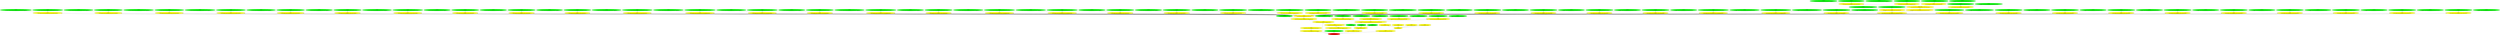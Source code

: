 digraph {
rankdir="BT"
ss_tail_light_16px_unflipped [fillcolor=green style="filled" label="<spriteset>\nss_tail_light_16px_unflipped"]
ss_tail_light_16px_flipped [fillcolor=green style="filled" label="<spriteset>\nss_tail_light_16px_flipped"]
ss_tail_light_empty_unflipped [fillcolor=green style="filled" label="<spriteset>\nss_tail_light_empty_unflipped"]
switch_graphics_layer_tail_light_16px [fillcolor=yellow style="filled" label="<switch>\nswitch_graphics_layer_tail_light_16px"]
ss_spritelayer_cargos_intermodal_cars_empty [fillcolor=green style="filled" label="<spriteset>\nss_spritelayer_cargos_intermodal_cars_empty"]
ss_spritelayer_cargos_intermodal_cars_low_floor_16px_box_DFLT_0_unflipped [fillcolor=green style="filled" label="<spriteset>\nss_spritelayer_cargos_intermodal_cars_low_floor_16px_box_DFLT_0_unflipped"]
ss_spritelayer_cargos_intermodal_cars_low_floor_16px_box_DFLT_0_flipped [fillcolor=green style="filled" label="<spriteset>\nss_spritelayer_cargos_intermodal_cars_low_floor_16px_box_DFLT_0_flipped"]
switch_spritelayer_cargos_intermodal_cars_low_floor_16px_box_DFLT_0 [fillcolor=yellow style="filled" label="<switch>\nswitch_spritelayer_cargos_intermodal_cars_low_floor_16px_box_DFLT_0"]
ss_spritelayer_cargos_intermodal_cars_low_floor_16px_box_DFLT_1_unflipped [fillcolor=green style="filled" label="<spriteset>\nss_spritelayer_cargos_intermodal_cars_low_floor_16px_box_DFLT_1_unflipped"]
ss_spritelayer_cargos_intermodal_cars_low_floor_16px_box_DFLT_1_flipped [fillcolor=green style="filled" label="<spriteset>\nss_spritelayer_cargos_intermodal_cars_low_floor_16px_box_DFLT_1_flipped"]
switch_spritelayer_cargos_intermodal_cars_low_floor_16px_box_DFLT_1 [fillcolor=yellow style="filled" label="<switch>\nswitch_spritelayer_cargos_intermodal_cars_low_floor_16px_box_DFLT_1"]
ss_spritelayer_cargos_intermodal_cars_low_floor_16px_box_DFLT_2_unflipped [fillcolor=green style="filled" label="<spriteset>\nss_spritelayer_cargos_intermodal_cars_low_floor_16px_box_DFLT_2_unflipped"]
ss_spritelayer_cargos_intermodal_cars_low_floor_16px_box_DFLT_2_flipped [fillcolor=green style="filled" label="<spriteset>\nss_spritelayer_cargos_intermodal_cars_low_floor_16px_box_DFLT_2_flipped"]
switch_spritelayer_cargos_intermodal_cars_low_floor_16px_box_DFLT_2 [fillcolor=yellow style="filled" label="<switch>\nswitch_spritelayer_cargos_intermodal_cars_low_floor_16px_box_DFLT_2"]
switch_spritelayer_cargos_intermodal_cars_random_low_floor_16px_box_DFLT [fillcolor=yellow style="filled" label="<random_switch>\nswitch_spritelayer_cargos_intermodal_cars_random_low_floor_16px_box_DFLT"]
ss_spritelayer_cargos_intermodal_cars_low_floor_16px_chemicals_tank_DFLT_0_unflipped [fillcolor=green style="filled" label="<spriteset>\nss_spritelayer_cargos_intermodal_cars_low_floor_16px_chemicals_tank_DFLT_0_unflipped"]
ss_spritelayer_cargos_intermodal_cars_low_floor_16px_chemicals_tank_DFLT_0_flipped [fillcolor=green style="filled" label="<spriteset>\nss_spritelayer_cargos_intermodal_cars_low_floor_16px_chemicals_tank_DFLT_0_flipped"]
switch_spritelayer_cargos_intermodal_cars_low_floor_16px_chemicals_tank_DFLT_0 [fillcolor=yellow style="filled" label="<switch>\nswitch_spritelayer_cargos_intermodal_cars_low_floor_16px_chemicals_tank_DFLT_0"]
ss_spritelayer_cargos_intermodal_cars_low_floor_16px_cryo_tank_DFLT_0_unflipped [fillcolor=green style="filled" label="<spriteset>\nss_spritelayer_cargos_intermodal_cars_low_floor_16px_cryo_tank_DFLT_0_unflipped"]
ss_spritelayer_cargos_intermodal_cars_low_floor_16px_cryo_tank_DFLT_0_flipped [fillcolor=green style="filled" label="<spriteset>\nss_spritelayer_cargos_intermodal_cars_low_floor_16px_cryo_tank_DFLT_0_flipped"]
switch_spritelayer_cargos_intermodal_cars_low_floor_16px_cryo_tank_DFLT_0 [fillcolor=yellow style="filled" label="<switch>\nswitch_spritelayer_cargos_intermodal_cars_low_floor_16px_cryo_tank_DFLT_0"]
ss_spritelayer_cargos_intermodal_cars_low_floor_16px_curtain_side_DFLT_0_unflipped [fillcolor=green style="filled" label="<spriteset>\nss_spritelayer_cargos_intermodal_cars_low_floor_16px_curtain_side_DFLT_0_unflipped"]
ss_spritelayer_cargos_intermodal_cars_low_floor_16px_curtain_side_DFLT_0_flipped [fillcolor=green style="filled" label="<spriteset>\nss_spritelayer_cargos_intermodal_cars_low_floor_16px_curtain_side_DFLT_0_flipped"]
switch_spritelayer_cargos_intermodal_cars_low_floor_16px_curtain_side_DFLT_0 [fillcolor=yellow style="filled" label="<switch>\nswitch_spritelayer_cargos_intermodal_cars_low_floor_16px_curtain_side_DFLT_0"]
ss_spritelayer_cargos_intermodal_cars_low_floor_16px_edibles_tank_DFLT_0_unflipped [fillcolor=green style="filled" label="<spriteset>\nss_spritelayer_cargos_intermodal_cars_low_floor_16px_edibles_tank_DFLT_0_unflipped"]
ss_spritelayer_cargos_intermodal_cars_low_floor_16px_edibles_tank_DFLT_0_flipped [fillcolor=green style="filled" label="<spriteset>\nss_spritelayer_cargos_intermodal_cars_low_floor_16px_edibles_tank_DFLT_0_flipped"]
switch_spritelayer_cargos_intermodal_cars_low_floor_16px_edibles_tank_DFLT_0 [fillcolor=yellow style="filled" label="<switch>\nswitch_spritelayer_cargos_intermodal_cars_low_floor_16px_edibles_tank_DFLT_0"]
ss_spritelayer_cargos_intermodal_cars_low_floor_16px_livestock_DFLT_0_unflipped [fillcolor=green style="filled" label="<spriteset>\nss_spritelayer_cargos_intermodal_cars_low_floor_16px_livestock_DFLT_0_unflipped"]
ss_spritelayer_cargos_intermodal_cars_low_floor_16px_livestock_DFLT_0_flipped [fillcolor=green style="filled" label="<spriteset>\nss_spritelayer_cargos_intermodal_cars_low_floor_16px_livestock_DFLT_0_flipped"]
switch_spritelayer_cargos_intermodal_cars_low_floor_16px_livestock_DFLT_0 [fillcolor=yellow style="filled" label="<switch>\nswitch_spritelayer_cargos_intermodal_cars_low_floor_16px_livestock_DFLT_0"]
ss_spritelayer_cargos_intermodal_cars_low_floor_16px_reefer_DFLT_0_unflipped [fillcolor=green style="filled" label="<spriteset>\nss_spritelayer_cargos_intermodal_cars_low_floor_16px_reefer_DFLT_0_unflipped"]
ss_spritelayer_cargos_intermodal_cars_low_floor_16px_reefer_DFLT_0_flipped [fillcolor=green style="filled" label="<spriteset>\nss_spritelayer_cargos_intermodal_cars_low_floor_16px_reefer_DFLT_0_flipped"]
switch_spritelayer_cargos_intermodal_cars_low_floor_16px_reefer_DFLT_0 [fillcolor=yellow style="filled" label="<switch>\nswitch_spritelayer_cargos_intermodal_cars_low_floor_16px_reefer_DFLT_0"]
ss_spritelayer_cargos_intermodal_cars_low_floor_16px_tank_DFLT_0_unflipped [fillcolor=green style="filled" label="<spriteset>\nss_spritelayer_cargos_intermodal_cars_low_floor_16px_tank_DFLT_0_unflipped"]
ss_spritelayer_cargos_intermodal_cars_low_floor_16px_tank_DFLT_0_flipped [fillcolor=green style="filled" label="<spriteset>\nss_spritelayer_cargos_intermodal_cars_low_floor_16px_tank_DFLT_0_flipped"]
switch_spritelayer_cargos_intermodal_cars_low_floor_16px_tank_DFLT_0 [fillcolor=yellow style="filled" label="<switch>\nswitch_spritelayer_cargos_intermodal_cars_low_floor_16px_tank_DFLT_0"]
ss_spritelayer_cargos_intermodal_cars_low_floor_16px_wood_DFLT_0_unflipped [fillcolor=green style="filled" label="<spriteset>\nss_spritelayer_cargos_intermodal_cars_low_floor_16px_wood_DFLT_0_unflipped"]
ss_spritelayer_cargos_intermodal_cars_low_floor_16px_wood_DFLT_0_flipped [fillcolor=green style="filled" label="<spriteset>\nss_spritelayer_cargos_intermodal_cars_low_floor_16px_wood_DFLT_0_flipped"]
switch_spritelayer_cargos_intermodal_cars_low_floor_16px_wood_DFLT_0 [fillcolor=yellow style="filled" label="<switch>\nswitch_spritelayer_cargos_intermodal_cars_low_floor_16px_wood_DFLT_0"]
ss_spritelayer_cargos_intermodal_cars_low_floor_16px_curtain_side_TYRE_0_unflipped [fillcolor=green style="filled" label="<spriteset>\nss_spritelayer_cargos_intermodal_cars_low_floor_16px_curtain_side_TYRE_0_unflipped"]
ss_spritelayer_cargos_intermodal_cars_low_floor_16px_curtain_side_TYRE_0_flipped [fillcolor=green style="filled" label="<spriteset>\nss_spritelayer_cargos_intermodal_cars_low_floor_16px_curtain_side_TYRE_0_flipped"]
switch_spritelayer_cargos_intermodal_cars_low_floor_16px_curtain_side_TYRE_0 [fillcolor=yellow style="filled" label="<switch>\nswitch_spritelayer_cargos_intermodal_cars_low_floor_16px_curtain_side_TYRE_0"]
ss_spritelayer_cargos_intermodal_cars_low_floor_16px_bulk_LIME_0_unflipped [fillcolor=green style="filled" label="<spriteset>\nss_spritelayer_cargos_intermodal_cars_low_floor_16px_bulk_LIME_0_unflipped"]
ss_spritelayer_cargos_intermodal_cars_low_floor_16px_bulk_LIME_0_flipped [fillcolor=green style="filled" label="<spriteset>\nss_spritelayer_cargos_intermodal_cars_low_floor_16px_bulk_LIME_0_flipped"]
switch_spritelayer_cargos_intermodal_cars_low_floor_16px_bulk_LIME_0 [fillcolor=yellow style="filled" label="<switch>\nswitch_spritelayer_cargos_intermodal_cars_low_floor_16px_bulk_LIME_0"]
ss_spritelayer_cargos_intermodal_cars_low_floor_16px_bulk_SAND_0_unflipped [fillcolor=green style="filled" label="<spriteset>\nss_spritelayer_cargos_intermodal_cars_low_floor_16px_bulk_SAND_0_unflipped"]
ss_spritelayer_cargos_intermodal_cars_low_floor_16px_bulk_SAND_0_flipped [fillcolor=green style="filled" label="<spriteset>\nss_spritelayer_cargos_intermodal_cars_low_floor_16px_bulk_SAND_0_flipped"]
switch_spritelayer_cargos_intermodal_cars_low_floor_16px_bulk_SAND_0 [fillcolor=yellow style="filled" label="<switch>\nswitch_spritelayer_cargos_intermodal_cars_low_floor_16px_bulk_SAND_0"]
ss_spritelayer_cargos_intermodal_cars_low_floor_16px_tank_OIL__0_unflipped [fillcolor=green style="filled" label="<spriteset>\nss_spritelayer_cargos_intermodal_cars_low_floor_16px_tank_OIL__0_unflipped"]
ss_spritelayer_cargos_intermodal_cars_low_floor_16px_tank_OIL__0_flipped [fillcolor=green style="filled" label="<spriteset>\nss_spritelayer_cargos_intermodal_cars_low_floor_16px_tank_OIL__0_flipped"]
switch_spritelayer_cargos_intermodal_cars_low_floor_16px_tank_OIL__0 [fillcolor=yellow style="filled" label="<switch>\nswitch_spritelayer_cargos_intermodal_cars_low_floor_16px_tank_OIL__0"]
ss_spritelayer_cargos_intermodal_cars_low_floor_16px_curtain_side_VPTS_0_unflipped [fillcolor=green style="filled" label="<spriteset>\nss_spritelayer_cargos_intermodal_cars_low_floor_16px_curtain_side_VPTS_0_unflipped"]
ss_spritelayer_cargos_intermodal_cars_low_floor_16px_curtain_side_VPTS_0_flipped [fillcolor=green style="filled" label="<spriteset>\nss_spritelayer_cargos_intermodal_cars_low_floor_16px_curtain_side_VPTS_0_flipped"]
switch_spritelayer_cargos_intermodal_cars_low_floor_16px_curtain_side_VPTS_0 [fillcolor=yellow style="filled" label="<switch>\nswitch_spritelayer_cargos_intermodal_cars_low_floor_16px_curtain_side_VPTS_0"]
ss_spritelayer_cargos_intermodal_cars_low_floor_16px_stake_flatrack_ALUM_0_unflipped [fillcolor=green style="filled" label="<spriteset>\nss_spritelayer_cargos_intermodal_cars_low_floor_16px_stake_flatrack_ALUM_0_unflipped"]
ss_spritelayer_cargos_intermodal_cars_low_floor_16px_stake_flatrack_ALUM_0_flipped [fillcolor=green style="filled" label="<spriteset>\nss_spritelayer_cargos_intermodal_cars_low_floor_16px_stake_flatrack_ALUM_0_flipped"]
switch_spritelayer_cargos_intermodal_cars_low_floor_16px_stake_flatrack_ALUM_0 [fillcolor=yellow style="filled" label="<switch>\nswitch_spritelayer_cargos_intermodal_cars_low_floor_16px_stake_flatrack_ALUM_0"]
ss_spritelayer_cargos_intermodal_cars_low_floor_16px_curtain_side_VENG_0_unflipped [fillcolor=green style="filled" label="<spriteset>\nss_spritelayer_cargos_intermodal_cars_low_floor_16px_curtain_side_VENG_0_unflipped"]
ss_spritelayer_cargos_intermodal_cars_low_floor_16px_curtain_side_VENG_0_flipped [fillcolor=green style="filled" label="<spriteset>\nss_spritelayer_cargos_intermodal_cars_low_floor_16px_curtain_side_VENG_0_flipped"]
switch_spritelayer_cargos_intermodal_cars_low_floor_16px_curtain_side_VENG_0 [fillcolor=yellow style="filled" label="<switch>\nswitch_spritelayer_cargos_intermodal_cars_low_floor_16px_curtain_side_VENG_0"]
ss_spritelayer_cargos_intermodal_cars_low_floor_16px_bulk_POTA_0_unflipped [fillcolor=green style="filled" label="<spriteset>\nss_spritelayer_cargos_intermodal_cars_low_floor_16px_bulk_POTA_0_unflipped"]
ss_spritelayer_cargos_intermodal_cars_low_floor_16px_bulk_POTA_0_flipped [fillcolor=green style="filled" label="<spriteset>\nss_spritelayer_cargos_intermodal_cars_low_floor_16px_bulk_POTA_0_flipped"]
switch_spritelayer_cargos_intermodal_cars_low_floor_16px_bulk_POTA_0 [fillcolor=yellow style="filled" label="<switch>\nswitch_spritelayer_cargos_intermodal_cars_low_floor_16px_bulk_POTA_0"]
ss_spritelayer_cargos_intermodal_cars_low_floor_16px_stake_flatrack_STST_0_unflipped [fillcolor=green style="filled" label="<spriteset>\nss_spritelayer_cargos_intermodal_cars_low_floor_16px_stake_flatrack_STST_0_unflipped"]
ss_spritelayer_cargos_intermodal_cars_low_floor_16px_stake_flatrack_STST_0_flipped [fillcolor=green style="filled" label="<spriteset>\nss_spritelayer_cargos_intermodal_cars_low_floor_16px_stake_flatrack_STST_0_flipped"]
switch_spritelayer_cargos_intermodal_cars_low_floor_16px_stake_flatrack_STST_0 [fillcolor=yellow style="filled" label="<switch>\nswitch_spritelayer_cargos_intermodal_cars_low_floor_16px_stake_flatrack_STST_0"]
ss_spritelayer_cargos_intermodal_cars_low_floor_16px_bulk_COAL_0_unflipped [fillcolor=green style="filled" label="<spriteset>\nss_spritelayer_cargos_intermodal_cars_low_floor_16px_bulk_COAL_0_unflipped"]
ss_spritelayer_cargos_intermodal_cars_low_floor_16px_bulk_COAL_0_flipped [fillcolor=green style="filled" label="<spriteset>\nss_spritelayer_cargos_intermodal_cars_low_floor_16px_bulk_COAL_0_flipped"]
switch_spritelayer_cargos_intermodal_cars_low_floor_16px_bulk_COAL_0 [fillcolor=yellow style="filled" label="<switch>\nswitch_spritelayer_cargos_intermodal_cars_low_floor_16px_bulk_COAL_0"]
ss_spritelayer_cargos_intermodal_cars_low_floor_16px_stake_flatrack_STAL_0_unflipped [fillcolor=green style="filled" label="<spriteset>\nss_spritelayer_cargos_intermodal_cars_low_floor_16px_stake_flatrack_STAL_0_unflipped"]
ss_spritelayer_cargos_intermodal_cars_low_floor_16px_stake_flatrack_STAL_0_flipped [fillcolor=green style="filled" label="<spriteset>\nss_spritelayer_cargos_intermodal_cars_low_floor_16px_stake_flatrack_STAL_0_flipped"]
switch_spritelayer_cargos_intermodal_cars_low_floor_16px_stake_flatrack_STAL_0 [fillcolor=yellow style="filled" label="<switch>\nswitch_spritelayer_cargos_intermodal_cars_low_floor_16px_stake_flatrack_STAL_0"]
ss_spritelayer_cargos_intermodal_cars_low_floor_16px_stake_flatrack_STCB_0_unflipped [fillcolor=green style="filled" label="<spriteset>\nss_spritelayer_cargos_intermodal_cars_low_floor_16px_stake_flatrack_STCB_0_unflipped"]
ss_spritelayer_cargos_intermodal_cars_low_floor_16px_stake_flatrack_STCB_0_flipped [fillcolor=green style="filled" label="<spriteset>\nss_spritelayer_cargos_intermodal_cars_low_floor_16px_stake_flatrack_STCB_0_flipped"]
switch_spritelayer_cargos_intermodal_cars_low_floor_16px_stake_flatrack_STCB_0 [fillcolor=yellow style="filled" label="<switch>\nswitch_spritelayer_cargos_intermodal_cars_low_floor_16px_stake_flatrack_STCB_0"]
ss_spritelayer_cargos_intermodal_cars_low_floor_16px_bulk_SCMT_0_unflipped [fillcolor=green style="filled" label="<spriteset>\nss_spritelayer_cargos_intermodal_cars_low_floor_16px_bulk_SCMT_0_unflipped"]
ss_spritelayer_cargos_intermodal_cars_low_floor_16px_bulk_SCMT_0_flipped [fillcolor=green style="filled" label="<spriteset>\nss_spritelayer_cargos_intermodal_cars_low_floor_16px_bulk_SCMT_0_flipped"]
switch_spritelayer_cargos_intermodal_cars_low_floor_16px_bulk_SCMT_0 [fillcolor=yellow style="filled" label="<switch>\nswitch_spritelayer_cargos_intermodal_cars_low_floor_16px_bulk_SCMT_0"]
ss_spritelayer_cargos_intermodal_cars_low_floor_16px_bulk_PHOS_0_unflipped [fillcolor=green style="filled" label="<spriteset>\nss_spritelayer_cargos_intermodal_cars_low_floor_16px_bulk_PHOS_0_unflipped"]
ss_spritelayer_cargos_intermodal_cars_low_floor_16px_bulk_PHOS_0_flipped [fillcolor=green style="filled" label="<spriteset>\nss_spritelayer_cargos_intermodal_cars_low_floor_16px_bulk_PHOS_0_flipped"]
switch_spritelayer_cargos_intermodal_cars_low_floor_16px_bulk_PHOS_0 [fillcolor=yellow style="filled" label="<switch>\nswitch_spritelayer_cargos_intermodal_cars_low_floor_16px_bulk_PHOS_0"]
ss_spritelayer_cargos_intermodal_cars_low_floor_16px_bulk_AORE_0_unflipped [fillcolor=green style="filled" label="<spriteset>\nss_spritelayer_cargos_intermodal_cars_low_floor_16px_bulk_AORE_0_unflipped"]
ss_spritelayer_cargos_intermodal_cars_low_floor_16px_bulk_AORE_0_flipped [fillcolor=green style="filled" label="<spriteset>\nss_spritelayer_cargos_intermodal_cars_low_floor_16px_bulk_AORE_0_flipped"]
switch_spritelayer_cargos_intermodal_cars_low_floor_16px_bulk_AORE_0 [fillcolor=yellow style="filled" label="<switch>\nswitch_spritelayer_cargos_intermodal_cars_low_floor_16px_bulk_AORE_0"]
ss_spritelayer_cargos_intermodal_cars_low_floor_16px_bulk_MNO2_0_unflipped [fillcolor=green style="filled" label="<spriteset>\nss_spritelayer_cargos_intermodal_cars_low_floor_16px_bulk_MNO2_0_unflipped"]
ss_spritelayer_cargos_intermodal_cars_low_floor_16px_bulk_MNO2_0_flipped [fillcolor=green style="filled" label="<spriteset>\nss_spritelayer_cargos_intermodal_cars_low_floor_16px_bulk_MNO2_0_flipped"]
switch_spritelayer_cargos_intermodal_cars_low_floor_16px_bulk_MNO2_0 [fillcolor=yellow style="filled" label="<switch>\nswitch_spritelayer_cargos_intermodal_cars_low_floor_16px_bulk_MNO2_0"]
ss_spritelayer_cargos_intermodal_cars_low_floor_16px_bulk_CORE_0_unflipped [fillcolor=green style="filled" label="<spriteset>\nss_spritelayer_cargos_intermodal_cars_low_floor_16px_bulk_CORE_0_unflipped"]
ss_spritelayer_cargos_intermodal_cars_low_floor_16px_bulk_CORE_0_flipped [fillcolor=green style="filled" label="<spriteset>\nss_spritelayer_cargos_intermodal_cars_low_floor_16px_bulk_CORE_0_flipped"]
switch_spritelayer_cargos_intermodal_cars_low_floor_16px_bulk_CORE_0 [fillcolor=yellow style="filled" label="<switch>\nswitch_spritelayer_cargos_intermodal_cars_low_floor_16px_bulk_CORE_0"]
ss_spritelayer_cargos_intermodal_cars_low_floor_16px_tank_RUBR_0_unflipped [fillcolor=green style="filled" label="<spriteset>\nss_spritelayer_cargos_intermodal_cars_low_floor_16px_tank_RUBR_0_unflipped"]
ss_spritelayer_cargos_intermodal_cars_low_floor_16px_tank_RUBR_0_flipped [fillcolor=green style="filled" label="<spriteset>\nss_spritelayer_cargos_intermodal_cars_low_floor_16px_tank_RUBR_0_flipped"]
switch_spritelayer_cargos_intermodal_cars_low_floor_16px_tank_RUBR_0 [fillcolor=yellow style="filled" label="<switch>\nswitch_spritelayer_cargos_intermodal_cars_low_floor_16px_tank_RUBR_0"]
ss_spritelayer_cargos_intermodal_cars_low_floor_16px_bulk_IORE_0_unflipped [fillcolor=green style="filled" label="<spriteset>\nss_spritelayer_cargos_intermodal_cars_low_floor_16px_bulk_IORE_0_unflipped"]
ss_spritelayer_cargos_intermodal_cars_low_floor_16px_bulk_IORE_0_flipped [fillcolor=green style="filled" label="<spriteset>\nss_spritelayer_cargos_intermodal_cars_low_floor_16px_bulk_IORE_0_flipped"]
switch_spritelayer_cargos_intermodal_cars_low_floor_16px_bulk_IORE_0 [fillcolor=yellow style="filled" label="<switch>\nswitch_spritelayer_cargos_intermodal_cars_low_floor_16px_bulk_IORE_0"]
ss_spritelayer_cargos_intermodal_cars_low_floor_16px_tank_CTAR_0_unflipped [fillcolor=green style="filled" label="<spriteset>\nss_spritelayer_cargos_intermodal_cars_low_floor_16px_tank_CTAR_0_unflipped"]
ss_spritelayer_cargos_intermodal_cars_low_floor_16px_tank_CTAR_0_flipped [fillcolor=green style="filled" label="<spriteset>\nss_spritelayer_cargos_intermodal_cars_low_floor_16px_tank_CTAR_0_flipped"]
switch_spritelayer_cargos_intermodal_cars_low_floor_16px_tank_CTAR_0 [fillcolor=yellow style="filled" label="<switch>\nswitch_spritelayer_cargos_intermodal_cars_low_floor_16px_tank_CTAR_0"]
ss_spritelayer_cargos_intermodal_cars_low_floor_16px_bulk_NITR_0_unflipped [fillcolor=green style="filled" label="<spriteset>\nss_spritelayer_cargos_intermodal_cars_low_floor_16px_bulk_NITR_0_unflipped"]
ss_spritelayer_cargos_intermodal_cars_low_floor_16px_bulk_NITR_0_flipped [fillcolor=green style="filled" label="<spriteset>\nss_spritelayer_cargos_intermodal_cars_low_floor_16px_bulk_NITR_0_flipped"]
switch_spritelayer_cargos_intermodal_cars_low_floor_16px_bulk_NITR_0 [fillcolor=yellow style="filled" label="<switch>\nswitch_spritelayer_cargos_intermodal_cars_low_floor_16px_bulk_NITR_0"]
ss_spritelayer_cargos_intermodal_cars_low_floor_16px_bulk_CASS_0_unflipped [fillcolor=green style="filled" label="<spriteset>\nss_spritelayer_cargos_intermodal_cars_low_floor_16px_bulk_CASS_0_unflipped"]
ss_spritelayer_cargos_intermodal_cars_low_floor_16px_bulk_CASS_0_flipped [fillcolor=green style="filled" label="<spriteset>\nss_spritelayer_cargos_intermodal_cars_low_floor_16px_bulk_CASS_0_flipped"]
switch_spritelayer_cargos_intermodal_cars_low_floor_16px_bulk_CASS_0 [fillcolor=yellow style="filled" label="<switch>\nswitch_spritelayer_cargos_intermodal_cars_low_floor_16px_bulk_CASS_0"]
ss_spritelayer_cargos_intermodal_cars_low_floor_16px_tank_PETR_0_unflipped [fillcolor=green style="filled" label="<spriteset>\nss_spritelayer_cargos_intermodal_cars_low_floor_16px_tank_PETR_0_unflipped"]
ss_spritelayer_cargos_intermodal_cars_low_floor_16px_tank_PETR_0_flipped [fillcolor=green style="filled" label="<spriteset>\nss_spritelayer_cargos_intermodal_cars_low_floor_16px_tank_PETR_0_flipped"]
switch_spritelayer_cargos_intermodal_cars_low_floor_16px_tank_PETR_0 [fillcolor=yellow style="filled" label="<switch>\nswitch_spritelayer_cargos_intermodal_cars_low_floor_16px_tank_PETR_0"]
ss_spritelayer_cargos_intermodal_cars_low_floor_16px_stake_flatrack_ZINC_0_unflipped [fillcolor=green style="filled" label="<spriteset>\nss_spritelayer_cargos_intermodal_cars_low_floor_16px_stake_flatrack_ZINC_0_unflipped"]
ss_spritelayer_cargos_intermodal_cars_low_floor_16px_stake_flatrack_ZINC_0_flipped [fillcolor=green style="filled" label="<spriteset>\nss_spritelayer_cargos_intermodal_cars_low_floor_16px_stake_flatrack_ZINC_0_flipped"]
switch_spritelayer_cargos_intermodal_cars_low_floor_16px_stake_flatrack_ZINC_0 [fillcolor=yellow style="filled" label="<switch>\nswitch_spritelayer_cargos_intermodal_cars_low_floor_16px_stake_flatrack_ZINC_0"]
ss_spritelayer_cargos_intermodal_cars_low_floor_16px_stake_flatrack_PIPE_0_unflipped [fillcolor=green style="filled" label="<spriteset>\nss_spritelayer_cargos_intermodal_cars_low_floor_16px_stake_flatrack_PIPE_0_unflipped"]
ss_spritelayer_cargos_intermodal_cars_low_floor_16px_stake_flatrack_PIPE_0_flipped [fillcolor=green style="filled" label="<spriteset>\nss_spritelayer_cargos_intermodal_cars_low_floor_16px_stake_flatrack_PIPE_0_flipped"]
switch_spritelayer_cargos_intermodal_cars_low_floor_16px_stake_flatrack_PIPE_0 [fillcolor=yellow style="filled" label="<switch>\nswitch_spritelayer_cargos_intermodal_cars_low_floor_16px_stake_flatrack_PIPE_0"]
ss_spritelayer_cargos_intermodal_cars_low_floor_16px_bulk_GRVL_0_unflipped [fillcolor=green style="filled" label="<spriteset>\nss_spritelayer_cargos_intermodal_cars_low_floor_16px_bulk_GRVL_0_unflipped"]
ss_spritelayer_cargos_intermodal_cars_low_floor_16px_bulk_GRVL_0_flipped [fillcolor=green style="filled" label="<spriteset>\nss_spritelayer_cargos_intermodal_cars_low_floor_16px_bulk_GRVL_0_flipped"]
switch_spritelayer_cargos_intermodal_cars_low_floor_16px_bulk_GRVL_0 [fillcolor=yellow style="filled" label="<switch>\nswitch_spritelayer_cargos_intermodal_cars_low_floor_16px_bulk_GRVL_0"]
ss_spritelayer_cargos_intermodal_cars_low_floor_16px_cryo_tank_CHLO_0_unflipped [fillcolor=green style="filled" label="<spriteset>\nss_spritelayer_cargos_intermodal_cars_low_floor_16px_cryo_tank_CHLO_0_unflipped"]
ss_spritelayer_cargos_intermodal_cars_low_floor_16px_cryo_tank_CHLO_0_flipped [fillcolor=green style="filled" label="<spriteset>\nss_spritelayer_cargos_intermodal_cars_low_floor_16px_cryo_tank_CHLO_0_flipped"]
switch_spritelayer_cargos_intermodal_cars_low_floor_16px_cryo_tank_CHLO_0 [fillcolor=yellow style="filled" label="<switch>\nswitch_spritelayer_cargos_intermodal_cars_low_floor_16px_cryo_tank_CHLO_0"]
ss_spritelayer_cargos_intermodal_cars_low_floor_16px_bulk_COKE_0_unflipped [fillcolor=green style="filled" label="<spriteset>\nss_spritelayer_cargos_intermodal_cars_low_floor_16px_bulk_COKE_0_unflipped"]
ss_spritelayer_cargos_intermodal_cars_low_floor_16px_bulk_COKE_0_flipped [fillcolor=green style="filled" label="<spriteset>\nss_spritelayer_cargos_intermodal_cars_low_floor_16px_bulk_COKE_0_flipped"]
switch_spritelayer_cargos_intermodal_cars_low_floor_16px_bulk_COKE_0 [fillcolor=yellow style="filled" label="<switch>\nswitch_spritelayer_cargos_intermodal_cars_low_floor_16px_bulk_COKE_0"]
ss_spritelayer_cargos_intermodal_cars_low_floor_16px_bulk_KAOL_0_unflipped [fillcolor=green style="filled" label="<spriteset>\nss_spritelayer_cargos_intermodal_cars_low_floor_16px_bulk_KAOL_0_unflipped"]
ss_spritelayer_cargos_intermodal_cars_low_floor_16px_bulk_KAOL_0_flipped [fillcolor=green style="filled" label="<spriteset>\nss_spritelayer_cargos_intermodal_cars_low_floor_16px_bulk_KAOL_0_flipped"]
switch_spritelayer_cargos_intermodal_cars_low_floor_16px_bulk_KAOL_0 [fillcolor=yellow style="filled" label="<switch>\nswitch_spritelayer_cargos_intermodal_cars_low_floor_16px_bulk_KAOL_0"]
ss_spritelayer_cargos_intermodal_cars_low_floor_16px_bulk_PORE_0_unflipped [fillcolor=green style="filled" label="<spriteset>\nss_spritelayer_cargos_intermodal_cars_low_floor_16px_bulk_PORE_0_unflipped"]
ss_spritelayer_cargos_intermodal_cars_low_floor_16px_bulk_PORE_0_flipped [fillcolor=green style="filled" label="<spriteset>\nss_spritelayer_cargos_intermodal_cars_low_floor_16px_bulk_PORE_0_flipped"]
switch_spritelayer_cargos_intermodal_cars_low_floor_16px_bulk_PORE_0 [fillcolor=yellow style="filled" label="<switch>\nswitch_spritelayer_cargos_intermodal_cars_low_floor_16px_bulk_PORE_0"]
ss_spritelayer_cargos_intermodal_cars_low_floor_16px_bulk_SGBT_0_unflipped [fillcolor=green style="filled" label="<spriteset>\nss_spritelayer_cargos_intermodal_cars_low_floor_16px_bulk_SGBT_0_unflipped"]
ss_spritelayer_cargos_intermodal_cars_low_floor_16px_bulk_SGBT_0_flipped [fillcolor=green style="filled" label="<spriteset>\nss_spritelayer_cargos_intermodal_cars_low_floor_16px_bulk_SGBT_0_flipped"]
switch_spritelayer_cargos_intermodal_cars_low_floor_16px_bulk_SGBT_0 [fillcolor=yellow style="filled" label="<switch>\nswitch_spritelayer_cargos_intermodal_cars_low_floor_16px_bulk_SGBT_0"]
ss_spritelayer_cargos_intermodal_cars_low_floor_16px_bulk_SLAG_0_unflipped [fillcolor=green style="filled" label="<spriteset>\nss_spritelayer_cargos_intermodal_cars_low_floor_16px_bulk_SLAG_0_unflipped"]
ss_spritelayer_cargos_intermodal_cars_low_floor_16px_bulk_SLAG_0_flipped [fillcolor=green style="filled" label="<spriteset>\nss_spritelayer_cargos_intermodal_cars_low_floor_16px_bulk_SLAG_0_flipped"]
switch_spritelayer_cargos_intermodal_cars_low_floor_16px_bulk_SLAG_0 [fillcolor=yellow style="filled" label="<switch>\nswitch_spritelayer_cargos_intermodal_cars_low_floor_16px_bulk_SLAG_0"]
ss_spritelayer_cargos_intermodal_cars_low_floor_16px_bulk_SALT_0_unflipped [fillcolor=green style="filled" label="<spriteset>\nss_spritelayer_cargos_intermodal_cars_low_floor_16px_bulk_SALT_0_unflipped"]
ss_spritelayer_cargos_intermodal_cars_low_floor_16px_bulk_SALT_0_flipped [fillcolor=green style="filled" label="<spriteset>\nss_spritelayer_cargos_intermodal_cars_low_floor_16px_bulk_SALT_0_flipped"]
switch_spritelayer_cargos_intermodal_cars_low_floor_16px_bulk_SALT_0 [fillcolor=yellow style="filled" label="<switch>\nswitch_spritelayer_cargos_intermodal_cars_low_floor_16px_bulk_SALT_0"]
ss_spritelayer_cargos_intermodal_cars_low_floor_16px_bulk_SASH_0_unflipped [fillcolor=green style="filled" label="<spriteset>\nss_spritelayer_cargos_intermodal_cars_low_floor_16px_bulk_SASH_0_unflipped"]
ss_spritelayer_cargos_intermodal_cars_low_floor_16px_bulk_SASH_0_flipped [fillcolor=green style="filled" label="<spriteset>\nss_spritelayer_cargos_intermodal_cars_low_floor_16px_bulk_SASH_0_flipped"]
switch_spritelayer_cargos_intermodal_cars_low_floor_16px_bulk_SASH_0 [fillcolor=yellow style="filled" label="<switch>\nswitch_spritelayer_cargos_intermodal_cars_low_floor_16px_bulk_SASH_0"]
ss_spritelayer_cargos_intermodal_cars_low_floor_16px_tank_SULP_0_unflipped [fillcolor=green style="filled" label="<spriteset>\nss_spritelayer_cargos_intermodal_cars_low_floor_16px_tank_SULP_0_unflipped"]
ss_spritelayer_cargos_intermodal_cars_low_floor_16px_tank_SULP_0_flipped [fillcolor=green style="filled" label="<spriteset>\nss_spritelayer_cargos_intermodal_cars_low_floor_16px_tank_SULP_0_flipped"]
switch_spritelayer_cargos_intermodal_cars_low_floor_16px_tank_SULP_0 [fillcolor=yellow style="filled" label="<switch>\nswitch_spritelayer_cargos_intermodal_cars_low_floor_16px_tank_SULP_0"]
ss_spritelayer_cargos_intermodal_cars_low_floor_16px_bulk_CLAY_0_unflipped [fillcolor=green style="filled" label="<spriteset>\nss_spritelayer_cargos_intermodal_cars_low_floor_16px_bulk_CLAY_0_unflipped"]
ss_spritelayer_cargos_intermodal_cars_low_floor_16px_bulk_CLAY_0_flipped [fillcolor=green style="filled" label="<spriteset>\nss_spritelayer_cargos_intermodal_cars_low_floor_16px_bulk_CLAY_0_flipped"]
switch_spritelayer_cargos_intermodal_cars_low_floor_16px_bulk_CLAY_0 [fillcolor=yellow style="filled" label="<switch>\nswitch_spritelayer_cargos_intermodal_cars_low_floor_16px_bulk_CLAY_0"]
switch_spritelayer_cargos_containers_check_cargo_class_liquid_low_floor_16px [fillcolor=yellow style="filled" label="<switch>\nswitch_spritelayer_cargos_containers_check_cargo_class_liquid_low_floor_16px"]
switch_spritelayer_cargos_containers_check_cargo_class_refrigerated_low_floor_16px [fillcolor=yellow style="filled" label="<switch>\nswitch_spritelayer_cargos_containers_check_cargo_class_refrigerated_low_floor_16px"]
switch_spritelayer_cargos_intermodal_cars_low_floor_16px [fillcolor=yellow style="filled" label="<switch>\nswitch_spritelayer_cargos_intermodal_cars_low_floor_16px"]
switch_cargo_capacity_by_cargo_0 [fillcolor=yellow style="filled" label="<switch>\nswitch_cargo_capacity_by_cargo_0"]
switch_cargo_capacity_by_cargo_1 [fillcolor=yellow style="filled" label="<switch>\nswitch_cargo_capacity_by_cargo_1"]
switch_cargo_capacity_by_cargo_2 [fillcolor=yellow style="filled" label="<switch>\nswitch_cargo_capacity_by_cargo_2"]
switch_cargo_capacity_by_cargo_3 [fillcolor=yellow style="filled" label="<switch>\nswitch_cargo_capacity_by_cargo_3"]
switch_cargo_capacity [fillcolor=yellow style="filled" label="<switch>\nswitch_cargo_capacity"]
intermodal_car_switch_colour_mapping_not_a_cargo_sprinter [fillcolor=yellow style="filled" label="<switch>\nintermodal_car_switch_colour_mapping_not_a_cargo_sprinter"]
intermodal_car_switch_colour_mapping_force_if_cargo_sprinter [fillcolor=yellow style="filled" label="<switch>\nintermodal_car_switch_colour_mapping_force_if_cargo_sprinter"]
intermodal_car_ng_pony_gen_4U_ss_default_unflipped [fillcolor=green style="filled" label="<spriteset>\nintermodal_car_ng_pony_gen_4U_ss_default_unflipped"]
intermodal_car_ng_pony_gen_4U_ss_default_flipped [fillcolor=green style="filled" label="<spriteset>\nintermodal_car_ng_pony_gen_4U_ss_default_flipped"]
intermodal_car_ng_pony_gen_4U_switch_graphics_platform_default [fillcolor=yellow style="filled" label="<switch>\nintermodal_car_ng_pony_gen_4U_switch_graphics_platform_default"]
intermodal_car_ng_pony_gen_4U_ss_first_unflipped [fillcolor=green style="filled" label="<spriteset>\nintermodal_car_ng_pony_gen_4U_ss_first_unflipped"]
intermodal_car_ng_pony_gen_4U_ss_first_flipped [fillcolor=green style="filled" label="<spriteset>\nintermodal_car_ng_pony_gen_4U_ss_first_flipped"]
intermodal_car_ng_pony_gen_4U_switch_graphics_platform_first [fillcolor=yellow style="filled" label="<switch>\nintermodal_car_ng_pony_gen_4U_switch_graphics_platform_first"]
intermodal_car_ng_pony_gen_4U_ss_last_unflipped [fillcolor=green style="filled" label="<spriteset>\nintermodal_car_ng_pony_gen_4U_ss_last_unflipped"]
intermodal_car_ng_pony_gen_4U_ss_last_flipped [fillcolor=green style="filled" label="<spriteset>\nintermodal_car_ng_pony_gen_4U_ss_last_flipped"]
intermodal_car_ng_pony_gen_4U_switch_graphics_platform_last [fillcolor=yellow style="filled" label="<switch>\nintermodal_car_ng_pony_gen_4U_switch_graphics_platform_last"]
intermodal_car_ng_pony_gen_4U_ss_middle_unflipped [fillcolor=green style="filled" label="<spriteset>\nintermodal_car_ng_pony_gen_4U_ss_middle_unflipped"]
intermodal_car_ng_pony_gen_4U_ss_middle_flipped [fillcolor=green style="filled" label="<spriteset>\nintermodal_car_ng_pony_gen_4U_ss_middle_flipped"]
intermodal_car_ng_pony_gen_4U_switch_graphics_platform_middle [fillcolor=yellow style="filled" label="<switch>\nintermodal_car_ng_pony_gen_4U_switch_graphics_platform_middle"]
intermodal_car_ng_pony_gen_4U_switch_graphics_platform_position_in_consist_entry_point [fillcolor=yellow style="filled" label="<switch>\nintermodal_car_ng_pony_gen_4U_switch_graphics_platform_position_in_consist_entry_point"]
intermodal_car_ng_pony_gen_4U_switch_graphics_containers_check_cargo [fillcolor=yellow style="filled" label="<switch>\nintermodal_car_ng_pony_gen_4U_switch_graphics_containers_check_cargo"]
intermodal_car_ng_pony_gen_4U_switch_graphics_containers [fillcolor=yellow style="filled" label="<switch>\nintermodal_car_ng_pony_gen_4U_switch_graphics_containers"]
intermodal_car_ng_pony_gen_4U_switch_graphics_vehicle [fillcolor=yellow style="filled" label="<switch>\nintermodal_car_ng_pony_gen_4U_switch_graphics_vehicle"]
intermodal_car_ng_pony_gen_4U_ss_vehicle_purchase [fillcolor=green style="filled" label="<spriteset>\nintermodal_car_ng_pony_gen_4U_ss_vehicle_purchase"]
intermodal_car_ng_pony_gen_4U_switch_set_layers_register_more_sprites [fillcolor=yellow style="filled" label="<switch>\nintermodal_car_ng_pony_gen_4U_switch_set_layers_register_more_sprites"]
intermodal_car_ng_pony_gen_4U_switch_graphics [fillcolor=yellow style="filled" label="<switch>\nintermodal_car_ng_pony_gen_4U_switch_graphics"]
intermodal_car_ng_pony_gen_4U_switch_cargo_capacity [fillcolor=yellow style="filled" label="<switch>\nintermodal_car_ng_pony_gen_4U_switch_cargo_capacity"]
intermodal_car_ng_pony_gen_4U [fillcolor=red style="filled" label="<FEAT_TRAINS 3960>\nintermodal_car_ng_pony_gen_4U"]
switch_spritelayer_cargos_intermodal_cars_low_floor_16px_bulk_SGBT_0->ss_spritelayer_cargos_intermodal_cars_low_floor_16px_bulk_SGBT_0_unflipped
switch_spritelayer_cargos_intermodal_cars_low_floor_16px_curtain_side_DFLT_0->ss_spritelayer_cargos_intermodal_cars_low_floor_16px_curtain_side_DFLT_0_unflipped
switch_spritelayer_cargos_intermodal_cars_low_floor_16px_bulk_SCMT_0->ss_spritelayer_cargos_intermodal_cars_low_floor_16px_bulk_SCMT_0_unflipped
switch_spritelayer_cargos_intermodal_cars_low_floor_16px_bulk_KAOL_0->ss_spritelayer_cargos_intermodal_cars_low_floor_16px_bulk_KAOL_0_unflipped
switch_spritelayer_cargos_intermodal_cars_low_floor_16px_stake_flatrack_STCB_0->ss_spritelayer_cargos_intermodal_cars_low_floor_16px_stake_flatrack_STCB_0_flipped
switch_spritelayer_cargos_intermodal_cars_low_floor_16px->switch_spritelayer_cargos_intermodal_cars_low_floor_16px_bulk_SASH_0
intermodal_car_ng_pony_gen_4U_switch_set_layers_register_more_sprites->intermodal_car_ng_pony_gen_4U_switch_graphics_vehicle
switch_spritelayer_cargos_intermodal_cars_low_floor_16px_curtain_side_VPTS_0->ss_spritelayer_cargos_intermodal_cars_low_floor_16px_curtain_side_VPTS_0_flipped
intermodal_car_ng_pony_gen_4U_switch_graphics_platform_last->intermodal_car_ng_pony_gen_4U_ss_last_unflipped
switch_spritelayer_cargos_intermodal_cars_low_floor_16px_stake_flatrack_STST_0->ss_spritelayer_cargos_intermodal_cars_low_floor_16px_stake_flatrack_STST_0_unflipped
switch_spritelayer_cargos_intermodal_cars_low_floor_16px_curtain_side_VENG_0->ss_spritelayer_cargos_intermodal_cars_low_floor_16px_curtain_side_VENG_0_flipped
switch_spritelayer_cargos_intermodal_cars_low_floor_16px->switch_spritelayer_cargos_intermodal_cars_low_floor_16px_cryo_tank_DFLT_0
switch_spritelayer_cargos_intermodal_cars_low_floor_16px_tank_RUBR_0->ss_spritelayer_cargos_intermodal_cars_low_floor_16px_tank_RUBR_0_flipped
switch_spritelayer_cargos_intermodal_cars_low_floor_16px_bulk_COKE_0->ss_spritelayer_cargos_intermodal_cars_low_floor_16px_bulk_COKE_0_flipped
switch_spritelayer_cargos_intermodal_cars_low_floor_16px_edibles_tank_DFLT_0->ss_spritelayer_cargos_intermodal_cars_low_floor_16px_edibles_tank_DFLT_0_flipped
switch_spritelayer_cargos_intermodal_cars_low_floor_16px_cryo_tank_DFLT_0->ss_spritelayer_cargos_intermodal_cars_low_floor_16px_cryo_tank_DFLT_0_flipped
switch_spritelayer_cargos_intermodal_cars_low_floor_16px_bulk_GRVL_0->ss_spritelayer_cargos_intermodal_cars_low_floor_16px_bulk_GRVL_0_unflipped
switch_spritelayer_cargos_intermodal_cars_low_floor_16px->switch_spritelayer_cargos_intermodal_cars_low_floor_16px_bulk_NITR_0
switch_spritelayer_cargos_intermodal_cars_low_floor_16px_bulk_COAL_0->ss_spritelayer_cargos_intermodal_cars_low_floor_16px_bulk_COAL_0_flipped
switch_spritelayer_cargos_intermodal_cars_low_floor_16px_bulk_SCMT_0->ss_spritelayer_cargos_intermodal_cars_low_floor_16px_bulk_SCMT_0_flipped
switch_spritelayer_cargos_intermodal_cars_low_floor_16px->switch_spritelayer_cargos_intermodal_cars_low_floor_16px_curtain_side_TYRE_0
switch_spritelayer_cargos_intermodal_cars_low_floor_16px->switch_spritelayer_cargos_intermodal_cars_low_floor_16px_bulk_SALT_0
switch_spritelayer_cargos_intermodal_cars_low_floor_16px_cryo_tank_CHLO_0->ss_spritelayer_cargos_intermodal_cars_low_floor_16px_cryo_tank_CHLO_0_flipped
switch_spritelayer_cargos_intermodal_cars_low_floor_16px->switch_spritelayer_cargos_intermodal_cars_low_floor_16px_stake_flatrack_ZINC_0
switch_spritelayer_cargos_intermodal_cars_low_floor_16px_cryo_tank_DFLT_0->ss_spritelayer_cargos_intermodal_cars_low_floor_16px_cryo_tank_DFLT_0_unflipped
switch_spritelayer_cargos_intermodal_cars_low_floor_16px->switch_spritelayer_cargos_intermodal_cars_low_floor_16px_bulk_IORE_0
switch_spritelayer_cargos_intermodal_cars_low_floor_16px_bulk_CASS_0->ss_spritelayer_cargos_intermodal_cars_low_floor_16px_bulk_CASS_0_unflipped
intermodal_car_ng_pony_gen_4U->intermodal_car_ng_pony_gen_4U_switch_graphics_containers
switch_spritelayer_cargos_intermodal_cars_low_floor_16px_cryo_tank_CHLO_0->ss_spritelayer_cargos_intermodal_cars_low_floor_16px_cryo_tank_CHLO_0_unflipped
switch_spritelayer_cargos_intermodal_cars_low_floor_16px->switch_spritelayer_cargos_intermodal_cars_low_floor_16px_bulk_AORE_0
switch_spritelayer_cargos_intermodal_cars_low_floor_16px->switch_spritelayer_cargos_intermodal_cars_low_floor_16px_bulk_MNO2_0
intermodal_car_ng_pony_gen_4U_switch_graphics_platform_position_in_consist_entry_point->intermodal_car_ng_pony_gen_4U_switch_graphics_platform_first
switch_spritelayer_cargos_intermodal_cars_low_floor_16px->switch_spritelayer_cargos_intermodal_cars_low_floor_16px_bulk_KAOL_0
switch_spritelayer_cargos_intermodal_cars_low_floor_16px_bulk_NITR_0->ss_spritelayer_cargos_intermodal_cars_low_floor_16px_bulk_NITR_0_flipped
switch_spritelayer_cargos_intermodal_cars_low_floor_16px->switch_spritelayer_cargos_intermodal_cars_low_floor_16px_bulk_PORE_0
intermodal_car_ng_pony_gen_4U->intermodal_car_ng_pony_gen_4U_switch_graphics
switch_spritelayer_cargos_intermodal_cars_low_floor_16px_bulk_CASS_0->ss_spritelayer_cargos_intermodal_cars_low_floor_16px_bulk_CASS_0_flipped
switch_spritelayer_cargos_intermodal_cars_low_floor_16px_bulk_MNO2_0->ss_spritelayer_cargos_intermodal_cars_low_floor_16px_bulk_MNO2_0_flipped
switch_spritelayer_cargos_intermodal_cars_low_floor_16px->switch_spritelayer_cargos_intermodal_cars_low_floor_16px_bulk_GRVL_0
intermodal_car_ng_pony_gen_4U_switch_graphics->intermodal_car_ng_pony_gen_4U_switch_set_layers_register_more_sprites
switch_spritelayer_cargos_intermodal_cars_low_floor_16px_bulk_SALT_0->ss_spritelayer_cargos_intermodal_cars_low_floor_16px_bulk_SALT_0_flipped
switch_spritelayer_cargos_intermodal_cars_low_floor_16px_chemicals_tank_DFLT_0->ss_spritelayer_cargos_intermodal_cars_low_floor_16px_chemicals_tank_DFLT_0_flipped
switch_spritelayer_cargos_intermodal_cars_low_floor_16px_bulk_CLAY_0->ss_spritelayer_cargos_intermodal_cars_low_floor_16px_bulk_CLAY_0_unflipped
switch_spritelayer_cargos_intermodal_cars_low_floor_16px->switch_spritelayer_cargos_intermodal_cars_low_floor_16px_stake_flatrack_STCB_0
switch_graphics_layer_tail_light_16px->ss_tail_light_16px_flipped
switch_spritelayer_cargos_intermodal_cars_low_floor_16px->switch_spritelayer_cargos_intermodal_cars_low_floor_16px_stake_flatrack_STAL_0
switch_spritelayer_cargos_intermodal_cars_low_floor_16px->switch_spritelayer_cargos_intermodal_cars_low_floor_16px_bulk_SGBT_0
switch_spritelayer_cargos_intermodal_cars_low_floor_16px_box_DFLT_0->ss_spritelayer_cargos_intermodal_cars_low_floor_16px_box_DFLT_0_unflipped
switch_spritelayer_cargos_intermodal_cars_low_floor_16px_chemicals_tank_DFLT_0->ss_spritelayer_cargos_intermodal_cars_low_floor_16px_chemicals_tank_DFLT_0_unflipped
switch_spritelayer_cargos_intermodal_cars_low_floor_16px->switch_spritelayer_cargos_intermodal_cars_low_floor_16px_curtain_side_DFLT_0
switch_spritelayer_cargos_intermodal_cars_low_floor_16px_wood_DFLT_0->ss_spritelayer_cargos_intermodal_cars_low_floor_16px_wood_DFLT_0_unflipped
switch_spritelayer_cargos_intermodal_cars_low_floor_16px_tank_PETR_0->ss_spritelayer_cargos_intermodal_cars_low_floor_16px_tank_PETR_0_flipped
intermodal_car_ng_pony_gen_4U_switch_graphics_vehicle->intermodal_car_ng_pony_gen_4U_switch_graphics_platform_position_in_consist_entry_point
intermodal_car_ng_pony_gen_4U_switch_graphics_platform_first->intermodal_car_ng_pony_gen_4U_ss_first_unflipped
switch_spritelayer_cargos_intermodal_cars_low_floor_16px->switch_spritelayer_cargos_intermodal_cars_low_floor_16px_tank_OIL__0
switch_spritelayer_cargos_intermodal_cars_low_floor_16px_tank_OIL__0->ss_spritelayer_cargos_intermodal_cars_low_floor_16px_tank_OIL__0_unflipped
intermodal_car_ng_pony_gen_4U_switch_graphics_platform_last->intermodal_car_ng_pony_gen_4U_ss_last_flipped
switch_cargo_capacity->switch_cargo_capacity_by_cargo_1
intermodal_car_ng_pony_gen_4U_switch_cargo_capacity->switch_cargo_capacity
switch_spritelayer_cargos_intermodal_cars_low_floor_16px->switch_spritelayer_cargos_intermodal_cars_low_floor_16px_livestock_DFLT_0
switch_spritelayer_cargos_intermodal_cars_low_floor_16px_tank_SULP_0->ss_spritelayer_cargos_intermodal_cars_low_floor_16px_tank_SULP_0_flipped
switch_spritelayer_cargos_intermodal_cars_low_floor_16px_box_DFLT_1->ss_spritelayer_cargos_intermodal_cars_low_floor_16px_box_DFLT_1_flipped
intermodal_car_ng_pony_gen_4U_switch_graphics_platform_middle->intermodal_car_ng_pony_gen_4U_ss_middle_unflipped
switch_spritelayer_cargos_intermodal_cars_random_low_floor_16px_box_DFLT->switch_spritelayer_cargos_intermodal_cars_low_floor_16px_box_DFLT_1
intermodal_car_ng_pony_gen_4U_switch_graphics_platform_first->intermodal_car_ng_pony_gen_4U_ss_first_flipped
switch_spritelayer_cargos_intermodal_cars_low_floor_16px->switch_spritelayer_cargos_intermodal_cars_low_floor_16px_chemicals_tank_DFLT_0
switch_spritelayer_cargos_intermodal_cars_low_floor_16px_bulk_KAOL_0->ss_spritelayer_cargos_intermodal_cars_low_floor_16px_bulk_KAOL_0_flipped
switch_spritelayer_cargos_intermodal_cars_low_floor_16px_stake_flatrack_PIPE_0->ss_spritelayer_cargos_intermodal_cars_low_floor_16px_stake_flatrack_PIPE_0_unflipped
switch_spritelayer_cargos_intermodal_cars_low_floor_16px_curtain_side_VENG_0->ss_spritelayer_cargos_intermodal_cars_low_floor_16px_curtain_side_VENG_0_unflipped
switch_spritelayer_cargos_intermodal_cars_low_floor_16px_bulk_AORE_0->ss_spritelayer_cargos_intermodal_cars_low_floor_16px_bulk_AORE_0_flipped
intermodal_car_ng_pony_gen_4U_switch_graphics_platform_default->intermodal_car_ng_pony_gen_4U_ss_default_unflipped
switch_spritelayer_cargos_intermodal_cars_low_floor_16px_bulk_SASH_0->ss_spritelayer_cargos_intermodal_cars_low_floor_16px_bulk_SASH_0_unflipped
switch_spritelayer_cargos_intermodal_cars_low_floor_16px_stake_flatrack_ALUM_0->ss_spritelayer_cargos_intermodal_cars_low_floor_16px_stake_flatrack_ALUM_0_flipped
switch_spritelayer_cargos_intermodal_cars_low_floor_16px_bulk_SASH_0->ss_spritelayer_cargos_intermodal_cars_low_floor_16px_bulk_SASH_0_flipped
switch_spritelayer_cargos_intermodal_cars_low_floor_16px_bulk_CORE_0->ss_spritelayer_cargos_intermodal_cars_low_floor_16px_bulk_CORE_0_flipped
intermodal_car_ng_pony_gen_4U_switch_graphics_platform_middle->intermodal_car_ng_pony_gen_4U_ss_middle_flipped
intermodal_car_ng_pony_gen_4U_switch_graphics_containers_check_cargo->switch_spritelayer_cargos_intermodal_cars_low_floor_16px
switch_spritelayer_cargos_intermodal_cars_low_floor_16px_stake_flatrack_ALUM_0->ss_spritelayer_cargos_intermodal_cars_low_floor_16px_stake_flatrack_ALUM_0_unflipped
switch_spritelayer_cargos_intermodal_cars_low_floor_16px_stake_flatrack_ZINC_0->ss_spritelayer_cargos_intermodal_cars_low_floor_16px_stake_flatrack_ZINC_0_flipped
switch_spritelayer_cargos_intermodal_cars_low_floor_16px_curtain_side_TYRE_0->ss_spritelayer_cargos_intermodal_cars_low_floor_16px_curtain_side_TYRE_0_unflipped
switch_spritelayer_cargos_intermodal_cars_low_floor_16px_bulk_SGBT_0->ss_spritelayer_cargos_intermodal_cars_low_floor_16px_bulk_SGBT_0_flipped
switch_spritelayer_cargos_intermodal_cars_low_floor_16px_bulk_NITR_0->ss_spritelayer_cargos_intermodal_cars_low_floor_16px_bulk_NITR_0_unflipped
switch_spritelayer_cargos_intermodal_cars_low_floor_16px->switch_spritelayer_cargos_intermodal_cars_low_floor_16px_stake_flatrack_PIPE_0
switch_spritelayer_cargos_intermodal_cars_low_floor_16px_bulk_PORE_0->ss_spritelayer_cargos_intermodal_cars_low_floor_16px_bulk_PORE_0_unflipped
switch_spritelayer_cargos_intermodal_cars_random_low_floor_16px_box_DFLT->switch_spritelayer_cargos_intermodal_cars_low_floor_16px_box_DFLT_0
switch_spritelayer_cargos_intermodal_cars_low_floor_16px_curtain_side_VPTS_0->ss_spritelayer_cargos_intermodal_cars_low_floor_16px_curtain_side_VPTS_0_unflipped
switch_graphics_layer_tail_light_16px->ss_tail_light_empty_unflipped
switch_spritelayer_cargos_intermodal_cars_low_floor_16px_reefer_DFLT_0->ss_spritelayer_cargos_intermodal_cars_low_floor_16px_reefer_DFLT_0_flipped
switch_spritelayer_cargos_intermodal_cars_low_floor_16px_bulk_COAL_0->ss_spritelayer_cargos_intermodal_cars_low_floor_16px_bulk_COAL_0_unflipped
switch_spritelayer_cargos_intermodal_cars_low_floor_16px_tank_OIL__0->ss_spritelayer_cargos_intermodal_cars_low_floor_16px_tank_OIL__0_flipped
switch_spritelayer_cargos_intermodal_cars_low_floor_16px->switch_spritelayer_cargos_intermodal_cars_low_floor_16px_bulk_CASS_0
switch_spritelayer_cargos_intermodal_cars_low_floor_16px_bulk_SLAG_0->ss_spritelayer_cargos_intermodal_cars_low_floor_16px_bulk_SLAG_0_unflipped
switch_spritelayer_cargos_intermodal_cars_low_floor_16px->switch_spritelayer_cargos_intermodal_cars_low_floor_16px_reefer_DFLT_0
intermodal_car_ng_pony_gen_4U->intermodal_car_ng_pony_gen_4U_ss_vehicle_purchase
switch_spritelayer_cargos_intermodal_cars_low_floor_16px->switch_spritelayer_cargos_intermodal_cars_low_floor_16px_bulk_PHOS_0
intermodal_car_ng_pony_gen_4U_switch_graphics_platform_position_in_consist_entry_point->intermodal_car_ng_pony_gen_4U_switch_graphics_platform_middle
intermodal_car_ng_pony_gen_4U_switch_graphics_containers_check_cargo->ss_spritelayer_cargos_intermodal_cars_empty
switch_spritelayer_cargos_intermodal_cars_low_floor_16px_box_DFLT_0->ss_spritelayer_cargos_intermodal_cars_low_floor_16px_box_DFLT_0_flipped
switch_cargo_capacity->switch_cargo_capacity_by_cargo_3
switch_spritelayer_cargos_intermodal_cars_low_floor_16px_tank_DFLT_0->ss_spritelayer_cargos_intermodal_cars_low_floor_16px_tank_DFLT_0_flipped
switch_spritelayer_cargos_intermodal_cars_low_floor_16px->switch_spritelayer_cargos_intermodal_cars_low_floor_16px_tank_SULP_0
switch_cargo_capacity->switch_cargo_capacity_by_cargo_0
switch_spritelayer_cargos_intermodal_cars_low_floor_16px_stake_flatrack_STCB_0->ss_spritelayer_cargos_intermodal_cars_low_floor_16px_stake_flatrack_STCB_0_unflipped
switch_spritelayer_cargos_intermodal_cars_low_floor_16px->switch_spritelayer_cargos_intermodal_cars_low_floor_16px_tank_CTAR_0
intermodal_car_ng_pony_gen_4U->intermodal_car_ng_pony_gen_4U_switch_cargo_capacity
switch_spritelayer_cargos_intermodal_cars_low_floor_16px_bulk_SAND_0->ss_spritelayer_cargos_intermodal_cars_low_floor_16px_bulk_SAND_0_flipped
switch_spritelayer_cargos_intermodal_cars_low_floor_16px->switch_spritelayer_cargos_intermodal_cars_low_floor_16px_bulk_CLAY_0
switch_spritelayer_cargos_intermodal_cars_low_floor_16px_curtain_side_DFLT_0->ss_spritelayer_cargos_intermodal_cars_low_floor_16px_curtain_side_DFLT_0_flipped
switch_spritelayer_cargos_intermodal_cars_low_floor_16px->switch_spritelayer_cargos_intermodal_cars_low_floor_16px_curtain_side_VPTS_0
switch_spritelayer_cargos_intermodal_cars_low_floor_16px_tank_CTAR_0->ss_spritelayer_cargos_intermodal_cars_low_floor_16px_tank_CTAR_0_unflipped
switch_spritelayer_cargos_intermodal_cars_low_floor_16px->switch_spritelayer_cargos_intermodal_cars_low_floor_16px_edibles_tank_DFLT_0
switch_spritelayer_cargos_intermodal_cars_low_floor_16px_bulk_LIME_0->ss_spritelayer_cargos_intermodal_cars_low_floor_16px_bulk_LIME_0_flipped
switch_spritelayer_cargos_intermodal_cars_low_floor_16px_tank_PETR_0->ss_spritelayer_cargos_intermodal_cars_low_floor_16px_tank_PETR_0_unflipped
switch_spritelayer_cargos_intermodal_cars_low_floor_16px->switch_spritelayer_cargos_intermodal_cars_low_floor_16px_bulk_COKE_0
switch_spritelayer_cargos_intermodal_cars_low_floor_16px->switch_spritelayer_cargos_intermodal_cars_low_floor_16px_bulk_SAND_0
switch_spritelayer_cargos_intermodal_cars_low_floor_16px_bulk_PHOS_0->ss_spritelayer_cargos_intermodal_cars_low_floor_16px_bulk_PHOS_0_flipped
switch_spritelayer_cargos_intermodal_cars_low_floor_16px_tank_DFLT_0->ss_spritelayer_cargos_intermodal_cars_low_floor_16px_tank_DFLT_0_unflipped
intermodal_car_ng_pony_gen_4U_switch_graphics_platform_default->intermodal_car_ng_pony_gen_4U_ss_default_flipped
switch_spritelayer_cargos_intermodal_cars_low_floor_16px->switch_spritelayer_cargos_intermodal_cars_low_floor_16px_tank_PETR_0
switch_spritelayer_cargos_containers_check_cargo_class_liquid_low_floor_16px->switch_spritelayer_cargos_intermodal_cars_random_low_floor_16px_box_DFLT
intermodal_car_switch_colour_mapping_force_if_cargo_sprinter->intermodal_car_switch_colour_mapping_not_a_cargo_sprinter
switch_spritelayer_cargos_intermodal_cars_low_floor_16px_bulk_IORE_0->ss_spritelayer_cargos_intermodal_cars_low_floor_16px_bulk_IORE_0_unflipped
switch_spritelayer_cargos_intermodal_cars_low_floor_16px->switch_spritelayer_cargos_intermodal_cars_low_floor_16px_bulk_SLAG_0
switch_spritelayer_cargos_intermodal_cars_low_floor_16px->switch_spritelayer_cargos_intermodal_cars_low_floor_16px_bulk_COAL_0
switch_spritelayer_cargos_intermodal_cars_low_floor_16px->switch_spritelayer_cargos_intermodal_cars_low_floor_16px_bulk_LIME_0
switch_spritelayer_cargos_intermodal_cars_low_floor_16px_bulk_POTA_0->ss_spritelayer_cargos_intermodal_cars_low_floor_16px_bulk_POTA_0_unflipped
intermodal_car_ng_pony_gen_4U_switch_graphics_platform_position_in_consist_entry_point->intermodal_car_ng_pony_gen_4U_switch_graphics_platform_default
switch_spritelayer_cargos_intermodal_cars_low_floor_16px_bulk_PHOS_0->ss_spritelayer_cargos_intermodal_cars_low_floor_16px_bulk_PHOS_0_unflipped
switch_spritelayer_cargos_intermodal_cars_low_floor_16px_edibles_tank_DFLT_0->ss_spritelayer_cargos_intermodal_cars_low_floor_16px_edibles_tank_DFLT_0_unflipped
switch_spritelayer_cargos_intermodal_cars_low_floor_16px_box_DFLT_1->ss_spritelayer_cargos_intermodal_cars_low_floor_16px_box_DFLT_1_unflipped
switch_spritelayer_cargos_intermodal_cars_low_floor_16px_bulk_CLAY_0->ss_spritelayer_cargos_intermodal_cars_low_floor_16px_bulk_CLAY_0_flipped
switch_spritelayer_cargos_intermodal_cars_low_floor_16px_curtain_side_TYRE_0->ss_spritelayer_cargos_intermodal_cars_low_floor_16px_curtain_side_TYRE_0_flipped
switch_spritelayer_cargos_intermodal_cars_low_floor_16px_stake_flatrack_STST_0->ss_spritelayer_cargos_intermodal_cars_low_floor_16px_stake_flatrack_STST_0_flipped
switch_spritelayer_cargos_intermodal_cars_low_floor_16px_stake_flatrack_ZINC_0->ss_spritelayer_cargos_intermodal_cars_low_floor_16px_stake_flatrack_ZINC_0_unflipped
switch_spritelayer_cargos_containers_check_cargo_class_refrigerated_low_floor_16px->switch_spritelayer_cargos_intermodal_cars_low_floor_16px_reefer_DFLT_0
switch_spritelayer_cargos_intermodal_cars_low_floor_16px_bulk_CORE_0->ss_spritelayer_cargos_intermodal_cars_low_floor_16px_bulk_CORE_0_unflipped
switch_spritelayer_cargos_intermodal_cars_low_floor_16px_bulk_LIME_0->ss_spritelayer_cargos_intermodal_cars_low_floor_16px_bulk_LIME_0_unflipped
switch_spritelayer_cargos_containers_check_cargo_class_liquid_low_floor_16px->switch_spritelayer_cargos_intermodal_cars_low_floor_16px_tank_DFLT_0
switch_graphics_layer_tail_light_16px->ss_tail_light_16px_unflipped
switch_spritelayer_cargos_intermodal_cars_low_floor_16px->switch_spritelayer_cargos_intermodal_cars_low_floor_16px_bulk_CORE_0
switch_spritelayer_cargos_intermodal_cars_low_floor_16px->switch_spritelayer_cargos_intermodal_cars_low_floor_16px_stake_flatrack_STST_0
switch_spritelayer_cargos_intermodal_cars_low_floor_16px_bulk_SLAG_0->ss_spritelayer_cargos_intermodal_cars_low_floor_16px_bulk_SLAG_0_flipped
switch_spritelayer_cargos_intermodal_cars_low_floor_16px_bulk_SAND_0->ss_spritelayer_cargos_intermodal_cars_low_floor_16px_bulk_SAND_0_unflipped
switch_spritelayer_cargos_intermodal_cars_low_floor_16px_livestock_DFLT_0->ss_spritelayer_cargos_intermodal_cars_low_floor_16px_livestock_DFLT_0_flipped
switch_spritelayer_cargos_intermodal_cars_low_floor_16px->switch_spritelayer_cargos_intermodal_cars_low_floor_16px_tank_RUBR_0
intermodal_car_ng_pony_gen_4U_switch_graphics->switch_graphics_layer_tail_light_16px
switch_spritelayer_cargos_intermodal_cars_low_floor_16px_bulk_AORE_0->ss_spritelayer_cargos_intermodal_cars_low_floor_16px_bulk_AORE_0_unflipped
switch_spritelayer_cargos_intermodal_cars_low_floor_16px_bulk_PORE_0->ss_spritelayer_cargos_intermodal_cars_low_floor_16px_bulk_PORE_0_flipped
switch_spritelayer_cargos_intermodal_cars_random_low_floor_16px_box_DFLT->switch_spritelayer_cargos_intermodal_cars_low_floor_16px_box_DFLT_2
intermodal_car_ng_pony_gen_4U_switch_graphics_platform_position_in_consist_entry_point->intermodal_car_ng_pony_gen_4U_switch_graphics_platform_last
switch_spritelayer_cargos_intermodal_cars_low_floor_16px->switch_spritelayer_cargos_intermodal_cars_low_floor_16px_curtain_side_VENG_0
switch_spritelayer_cargos_intermodal_cars_low_floor_16px_stake_flatrack_STAL_0->ss_spritelayer_cargos_intermodal_cars_low_floor_16px_stake_flatrack_STAL_0_flipped
switch_spritelayer_cargos_intermodal_cars_low_floor_16px_tank_RUBR_0->ss_spritelayer_cargos_intermodal_cars_low_floor_16px_tank_RUBR_0_unflipped
intermodal_car_ng_pony_gen_4U_switch_graphics_vehicle->intermodal_car_ng_pony_gen_4U_switch_graphics_containers
switch_spritelayer_cargos_intermodal_cars_low_floor_16px_bulk_GRVL_0->ss_spritelayer_cargos_intermodal_cars_low_floor_16px_bulk_GRVL_0_flipped
switch_spritelayer_cargos_intermodal_cars_low_floor_16px_stake_flatrack_PIPE_0->ss_spritelayer_cargos_intermodal_cars_low_floor_16px_stake_flatrack_PIPE_0_flipped
switch_spritelayer_cargos_intermodal_cars_low_floor_16px_tank_SULP_0->ss_spritelayer_cargos_intermodal_cars_low_floor_16px_tank_SULP_0_unflipped
switch_spritelayer_cargos_intermodal_cars_low_floor_16px_wood_DFLT_0->ss_spritelayer_cargos_intermodal_cars_low_floor_16px_wood_DFLT_0_flipped
switch_spritelayer_cargos_intermodal_cars_low_floor_16px_box_DFLT_2->ss_spritelayer_cargos_intermodal_cars_low_floor_16px_box_DFLT_2_unflipped
switch_spritelayer_cargos_intermodal_cars_low_floor_16px_bulk_COKE_0->ss_spritelayer_cargos_intermodal_cars_low_floor_16px_bulk_COKE_0_unflipped
switch_spritelayer_cargos_intermodal_cars_low_floor_16px_reefer_DFLT_0->ss_spritelayer_cargos_intermodal_cars_low_floor_16px_reefer_DFLT_0_unflipped
switch_spritelayer_cargos_intermodal_cars_low_floor_16px_bulk_SALT_0->ss_spritelayer_cargos_intermodal_cars_low_floor_16px_bulk_SALT_0_unflipped
switch_spritelayer_cargos_intermodal_cars_low_floor_16px->switch_spritelayer_cargos_intermodal_cars_low_floor_16px_wood_DFLT_0
switch_spritelayer_cargos_intermodal_cars_low_floor_16px->switch_spritelayer_cargos_intermodal_cars_low_floor_16px_bulk_SCMT_0
intermodal_car_ng_pony_gen_4U->intermodal_car_switch_colour_mapping_force_if_cargo_sprinter
switch_spritelayer_cargos_intermodal_cars_low_floor_16px_bulk_POTA_0->ss_spritelayer_cargos_intermodal_cars_low_floor_16px_bulk_POTA_0_flipped
switch_spritelayer_cargos_containers_check_cargo_class_refrigerated_low_floor_16px->switch_spritelayer_cargos_containers_check_cargo_class_liquid_low_floor_16px
switch_spritelayer_cargos_intermodal_cars_low_floor_16px->switch_spritelayer_cargos_intermodal_cars_low_floor_16px_stake_flatrack_ALUM_0
switch_spritelayer_cargos_intermodal_cars_low_floor_16px->switch_spritelayer_cargos_intermodal_cars_low_floor_16px_bulk_POTA_0
switch_spritelayer_cargos_intermodal_cars_low_floor_16px->switch_spritelayer_cargos_intermodal_cars_low_floor_16px_cryo_tank_CHLO_0
switch_cargo_capacity->switch_cargo_capacity_by_cargo_2
switch_spritelayer_cargos_intermodal_cars_low_floor_16px_tank_CTAR_0->ss_spritelayer_cargos_intermodal_cars_low_floor_16px_tank_CTAR_0_flipped
switch_spritelayer_cargos_intermodal_cars_low_floor_16px_bulk_IORE_0->ss_spritelayer_cargos_intermodal_cars_low_floor_16px_bulk_IORE_0_flipped
switch_spritelayer_cargos_intermodal_cars_low_floor_16px_stake_flatrack_STAL_0->ss_spritelayer_cargos_intermodal_cars_low_floor_16px_stake_flatrack_STAL_0_unflipped
switch_spritelayer_cargos_intermodal_cars_low_floor_16px_livestock_DFLT_0->ss_spritelayer_cargos_intermodal_cars_low_floor_16px_livestock_DFLT_0_unflipped
switch_spritelayer_cargos_intermodal_cars_low_floor_16px->switch_spritelayer_cargos_containers_check_cargo_class_refrigerated_low_floor_16px
switch_spritelayer_cargos_intermodal_cars_low_floor_16px_bulk_MNO2_0->ss_spritelayer_cargos_intermodal_cars_low_floor_16px_bulk_MNO2_0_unflipped
intermodal_car_ng_pony_gen_4U_switch_graphics_containers->intermodal_car_ng_pony_gen_4U_switch_graphics_containers_check_cargo
switch_spritelayer_cargos_intermodal_cars_low_floor_16px_box_DFLT_2->ss_spritelayer_cargos_intermodal_cars_low_floor_16px_box_DFLT_2_flipped
}
